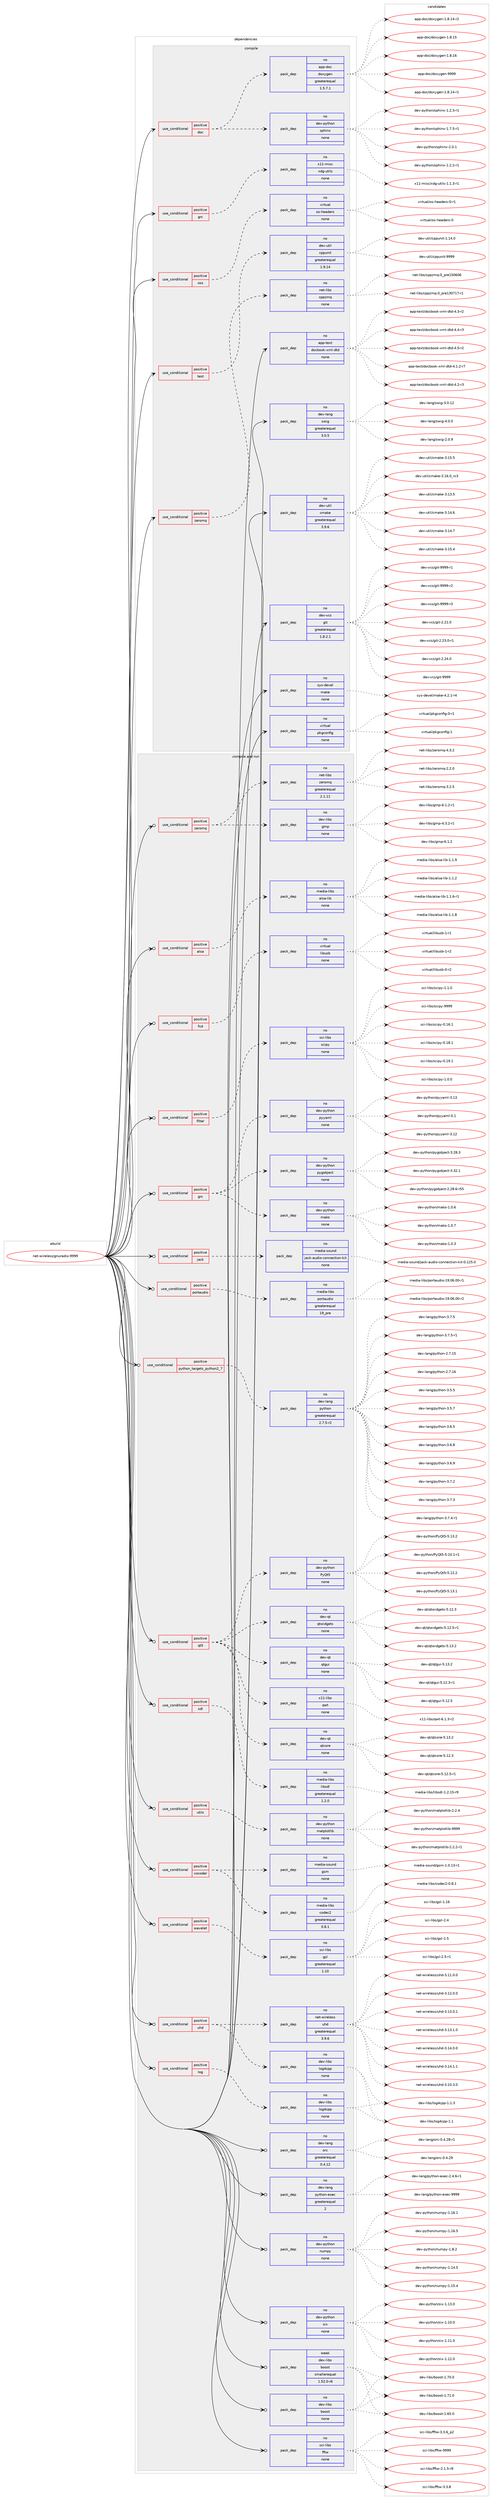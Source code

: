 digraph prolog {

# *************
# Graph options
# *************

newrank=true;
concentrate=true;
compound=true;
graph [rankdir=LR,fontname=Helvetica,fontsize=10,ranksep=1.5];#, ranksep=2.5, nodesep=0.2];
edge  [arrowhead=vee];
node  [fontname=Helvetica,fontsize=10];

# **********
# The ebuild
# **********

subgraph cluster_leftcol {
color=gray;
rank=same;
label=<<i>ebuild</i>>;
id [label="net-wireless/gnuradio-9999", color=red, width=4, href="../net-wireless/gnuradio-9999.svg"];
}

# ****************
# The dependencies
# ****************

subgraph cluster_midcol {
color=gray;
label=<<i>dependencies</i>>;
subgraph cluster_compile {
fillcolor="#eeeeee";
style=filled;
label=<<i>compile</i>>;
subgraph cond205932 {
dependency844242 [label=<<TABLE BORDER="0" CELLBORDER="1" CELLSPACING="0" CELLPADDING="4"><TR><TD ROWSPAN="3" CELLPADDING="10">use_conditional</TD></TR><TR><TD>positive</TD></TR><TR><TD>doc</TD></TR></TABLE>>, shape=none, color=red];
subgraph pack623400 {
dependency844243 [label=<<TABLE BORDER="0" CELLBORDER="1" CELLSPACING="0" CELLPADDING="4" WIDTH="220"><TR><TD ROWSPAN="6" CELLPADDING="30">pack_dep</TD></TR><TR><TD WIDTH="110">no</TD></TR><TR><TD>app-doc</TD></TR><TR><TD>doxygen</TD></TR><TR><TD>greaterequal</TD></TR><TR><TD>1.5.7.1</TD></TR></TABLE>>, shape=none, color=blue];
}
dependency844242:e -> dependency844243:w [weight=20,style="dashed",arrowhead="vee"];
subgraph pack623401 {
dependency844244 [label=<<TABLE BORDER="0" CELLBORDER="1" CELLSPACING="0" CELLPADDING="4" WIDTH="220"><TR><TD ROWSPAN="6" CELLPADDING="30">pack_dep</TD></TR><TR><TD WIDTH="110">no</TD></TR><TR><TD>dev-python</TD></TR><TR><TD>sphinx</TD></TR><TR><TD>none</TD></TR><TR><TD></TD></TR></TABLE>>, shape=none, color=blue];
}
dependency844242:e -> dependency844244:w [weight=20,style="dashed",arrowhead="vee"];
}
id:e -> dependency844242:w [weight=20,style="solid",arrowhead="vee"];
subgraph cond205933 {
dependency844245 [label=<<TABLE BORDER="0" CELLBORDER="1" CELLSPACING="0" CELLPADDING="4"><TR><TD ROWSPAN="3" CELLPADDING="10">use_conditional</TD></TR><TR><TD>positive</TD></TR><TR><TD>grc</TD></TR></TABLE>>, shape=none, color=red];
subgraph pack623402 {
dependency844246 [label=<<TABLE BORDER="0" CELLBORDER="1" CELLSPACING="0" CELLPADDING="4" WIDTH="220"><TR><TD ROWSPAN="6" CELLPADDING="30">pack_dep</TD></TR><TR><TD WIDTH="110">no</TD></TR><TR><TD>x11-misc</TD></TR><TR><TD>xdg-utils</TD></TR><TR><TD>none</TD></TR><TR><TD></TD></TR></TABLE>>, shape=none, color=blue];
}
dependency844245:e -> dependency844246:w [weight=20,style="dashed",arrowhead="vee"];
}
id:e -> dependency844245:w [weight=20,style="solid",arrowhead="vee"];
subgraph cond205934 {
dependency844247 [label=<<TABLE BORDER="0" CELLBORDER="1" CELLSPACING="0" CELLPADDING="4"><TR><TD ROWSPAN="3" CELLPADDING="10">use_conditional</TD></TR><TR><TD>positive</TD></TR><TR><TD>oss</TD></TR></TABLE>>, shape=none, color=red];
subgraph pack623403 {
dependency844248 [label=<<TABLE BORDER="0" CELLBORDER="1" CELLSPACING="0" CELLPADDING="4" WIDTH="220"><TR><TD ROWSPAN="6" CELLPADDING="30">pack_dep</TD></TR><TR><TD WIDTH="110">no</TD></TR><TR><TD>virtual</TD></TR><TR><TD>os-headers</TD></TR><TR><TD>none</TD></TR><TR><TD></TD></TR></TABLE>>, shape=none, color=blue];
}
dependency844247:e -> dependency844248:w [weight=20,style="dashed",arrowhead="vee"];
}
id:e -> dependency844247:w [weight=20,style="solid",arrowhead="vee"];
subgraph cond205935 {
dependency844249 [label=<<TABLE BORDER="0" CELLBORDER="1" CELLSPACING="0" CELLPADDING="4"><TR><TD ROWSPAN="3" CELLPADDING="10">use_conditional</TD></TR><TR><TD>positive</TD></TR><TR><TD>test</TD></TR></TABLE>>, shape=none, color=red];
subgraph pack623404 {
dependency844250 [label=<<TABLE BORDER="0" CELLBORDER="1" CELLSPACING="0" CELLPADDING="4" WIDTH="220"><TR><TD ROWSPAN="6" CELLPADDING="30">pack_dep</TD></TR><TR><TD WIDTH="110">no</TD></TR><TR><TD>dev-util</TD></TR><TR><TD>cppunit</TD></TR><TR><TD>greaterequal</TD></TR><TR><TD>1.9.14</TD></TR></TABLE>>, shape=none, color=blue];
}
dependency844249:e -> dependency844250:w [weight=20,style="dashed",arrowhead="vee"];
}
id:e -> dependency844249:w [weight=20,style="solid",arrowhead="vee"];
subgraph cond205936 {
dependency844251 [label=<<TABLE BORDER="0" CELLBORDER="1" CELLSPACING="0" CELLPADDING="4"><TR><TD ROWSPAN="3" CELLPADDING="10">use_conditional</TD></TR><TR><TD>positive</TD></TR><TR><TD>zeromq</TD></TR></TABLE>>, shape=none, color=red];
subgraph pack623405 {
dependency844252 [label=<<TABLE BORDER="0" CELLBORDER="1" CELLSPACING="0" CELLPADDING="4" WIDTH="220"><TR><TD ROWSPAN="6" CELLPADDING="30">pack_dep</TD></TR><TR><TD WIDTH="110">no</TD></TR><TR><TD>net-libs</TD></TR><TR><TD>cppzmq</TD></TR><TR><TD>none</TD></TR><TR><TD></TD></TR></TABLE>>, shape=none, color=blue];
}
dependency844251:e -> dependency844252:w [weight=20,style="dashed",arrowhead="vee"];
}
id:e -> dependency844251:w [weight=20,style="solid",arrowhead="vee"];
subgraph pack623406 {
dependency844253 [label=<<TABLE BORDER="0" CELLBORDER="1" CELLSPACING="0" CELLPADDING="4" WIDTH="220"><TR><TD ROWSPAN="6" CELLPADDING="30">pack_dep</TD></TR><TR><TD WIDTH="110">no</TD></TR><TR><TD>app-text</TD></TR><TR><TD>docbook-xml-dtd</TD></TR><TR><TD>none</TD></TR><TR><TD></TD></TR></TABLE>>, shape=none, color=blue];
}
id:e -> dependency844253:w [weight=20,style="solid",arrowhead="vee"];
subgraph pack623407 {
dependency844254 [label=<<TABLE BORDER="0" CELLBORDER="1" CELLSPACING="0" CELLPADDING="4" WIDTH="220"><TR><TD ROWSPAN="6" CELLPADDING="30">pack_dep</TD></TR><TR><TD WIDTH="110">no</TD></TR><TR><TD>dev-lang</TD></TR><TR><TD>swig</TD></TR><TR><TD>greaterequal</TD></TR><TR><TD>3.0.5</TD></TR></TABLE>>, shape=none, color=blue];
}
id:e -> dependency844254:w [weight=20,style="solid",arrowhead="vee"];
subgraph pack623408 {
dependency844255 [label=<<TABLE BORDER="0" CELLBORDER="1" CELLSPACING="0" CELLPADDING="4" WIDTH="220"><TR><TD ROWSPAN="6" CELLPADDING="30">pack_dep</TD></TR><TR><TD WIDTH="110">no</TD></TR><TR><TD>dev-util</TD></TR><TR><TD>cmake</TD></TR><TR><TD>greaterequal</TD></TR><TR><TD>3.9.6</TD></TR></TABLE>>, shape=none, color=blue];
}
id:e -> dependency844255:w [weight=20,style="solid",arrowhead="vee"];
subgraph pack623409 {
dependency844256 [label=<<TABLE BORDER="0" CELLBORDER="1" CELLSPACING="0" CELLPADDING="4" WIDTH="220"><TR><TD ROWSPAN="6" CELLPADDING="30">pack_dep</TD></TR><TR><TD WIDTH="110">no</TD></TR><TR><TD>dev-vcs</TD></TR><TR><TD>git</TD></TR><TR><TD>greaterequal</TD></TR><TR><TD>1.8.2.1</TD></TR></TABLE>>, shape=none, color=blue];
}
id:e -> dependency844256:w [weight=20,style="solid",arrowhead="vee"];
subgraph pack623410 {
dependency844257 [label=<<TABLE BORDER="0" CELLBORDER="1" CELLSPACING="0" CELLPADDING="4" WIDTH="220"><TR><TD ROWSPAN="6" CELLPADDING="30">pack_dep</TD></TR><TR><TD WIDTH="110">no</TD></TR><TR><TD>sys-devel</TD></TR><TR><TD>make</TD></TR><TR><TD>none</TD></TR><TR><TD></TD></TR></TABLE>>, shape=none, color=blue];
}
id:e -> dependency844257:w [weight=20,style="solid",arrowhead="vee"];
subgraph pack623411 {
dependency844258 [label=<<TABLE BORDER="0" CELLBORDER="1" CELLSPACING="0" CELLPADDING="4" WIDTH="220"><TR><TD ROWSPAN="6" CELLPADDING="30">pack_dep</TD></TR><TR><TD WIDTH="110">no</TD></TR><TR><TD>virtual</TD></TR><TR><TD>pkgconfig</TD></TR><TR><TD>none</TD></TR><TR><TD></TD></TR></TABLE>>, shape=none, color=blue];
}
id:e -> dependency844258:w [weight=20,style="solid",arrowhead="vee"];
}
subgraph cluster_compileandrun {
fillcolor="#eeeeee";
style=filled;
label=<<i>compile and run</i>>;
subgraph cond205937 {
dependency844259 [label=<<TABLE BORDER="0" CELLBORDER="1" CELLSPACING="0" CELLPADDING="4"><TR><TD ROWSPAN="3" CELLPADDING="10">use_conditional</TD></TR><TR><TD>positive</TD></TR><TR><TD>alsa</TD></TR></TABLE>>, shape=none, color=red];
subgraph pack623412 {
dependency844260 [label=<<TABLE BORDER="0" CELLBORDER="1" CELLSPACING="0" CELLPADDING="4" WIDTH="220"><TR><TD ROWSPAN="6" CELLPADDING="30">pack_dep</TD></TR><TR><TD WIDTH="110">no</TD></TR><TR><TD>media-libs</TD></TR><TR><TD>alsa-lib</TD></TR><TR><TD>none</TD></TR><TR><TD></TD></TR></TABLE>>, shape=none, color=blue];
}
dependency844259:e -> dependency844260:w [weight=20,style="dashed",arrowhead="vee"];
}
id:e -> dependency844259:w [weight=20,style="solid",arrowhead="odotvee"];
subgraph cond205938 {
dependency844261 [label=<<TABLE BORDER="0" CELLBORDER="1" CELLSPACING="0" CELLPADDING="4"><TR><TD ROWSPAN="3" CELLPADDING="10">use_conditional</TD></TR><TR><TD>positive</TD></TR><TR><TD>fcd</TD></TR></TABLE>>, shape=none, color=red];
subgraph pack623413 {
dependency844262 [label=<<TABLE BORDER="0" CELLBORDER="1" CELLSPACING="0" CELLPADDING="4" WIDTH="220"><TR><TD ROWSPAN="6" CELLPADDING="30">pack_dep</TD></TR><TR><TD WIDTH="110">no</TD></TR><TR><TD>virtual</TD></TR><TR><TD>libusb</TD></TR><TR><TD>none</TD></TR><TR><TD></TD></TR></TABLE>>, shape=none, color=blue];
}
dependency844261:e -> dependency844262:w [weight=20,style="dashed",arrowhead="vee"];
}
id:e -> dependency844261:w [weight=20,style="solid",arrowhead="odotvee"];
subgraph cond205939 {
dependency844263 [label=<<TABLE BORDER="0" CELLBORDER="1" CELLSPACING="0" CELLPADDING="4"><TR><TD ROWSPAN="3" CELLPADDING="10">use_conditional</TD></TR><TR><TD>positive</TD></TR><TR><TD>filter</TD></TR></TABLE>>, shape=none, color=red];
subgraph pack623414 {
dependency844264 [label=<<TABLE BORDER="0" CELLBORDER="1" CELLSPACING="0" CELLPADDING="4" WIDTH="220"><TR><TD ROWSPAN="6" CELLPADDING="30">pack_dep</TD></TR><TR><TD WIDTH="110">no</TD></TR><TR><TD>sci-libs</TD></TR><TR><TD>scipy</TD></TR><TR><TD>none</TD></TR><TR><TD></TD></TR></TABLE>>, shape=none, color=blue];
}
dependency844263:e -> dependency844264:w [weight=20,style="dashed",arrowhead="vee"];
}
id:e -> dependency844263:w [weight=20,style="solid",arrowhead="odotvee"];
subgraph cond205940 {
dependency844265 [label=<<TABLE BORDER="0" CELLBORDER="1" CELLSPACING="0" CELLPADDING="4"><TR><TD ROWSPAN="3" CELLPADDING="10">use_conditional</TD></TR><TR><TD>positive</TD></TR><TR><TD>grc</TD></TR></TABLE>>, shape=none, color=red];
subgraph pack623415 {
dependency844266 [label=<<TABLE BORDER="0" CELLBORDER="1" CELLSPACING="0" CELLPADDING="4" WIDTH="220"><TR><TD ROWSPAN="6" CELLPADDING="30">pack_dep</TD></TR><TR><TD WIDTH="110">no</TD></TR><TR><TD>dev-python</TD></TR><TR><TD>pygobject</TD></TR><TR><TD>none</TD></TR><TR><TD></TD></TR></TABLE>>, shape=none, color=blue];
}
dependency844265:e -> dependency844266:w [weight=20,style="dashed",arrowhead="vee"];
subgraph pack623416 {
dependency844267 [label=<<TABLE BORDER="0" CELLBORDER="1" CELLSPACING="0" CELLPADDING="4" WIDTH="220"><TR><TD ROWSPAN="6" CELLPADDING="30">pack_dep</TD></TR><TR><TD WIDTH="110">no</TD></TR><TR><TD>dev-python</TD></TR><TR><TD>pyyaml</TD></TR><TR><TD>none</TD></TR><TR><TD></TD></TR></TABLE>>, shape=none, color=blue];
}
dependency844265:e -> dependency844267:w [weight=20,style="dashed",arrowhead="vee"];
subgraph pack623417 {
dependency844268 [label=<<TABLE BORDER="0" CELLBORDER="1" CELLSPACING="0" CELLPADDING="4" WIDTH="220"><TR><TD ROWSPAN="6" CELLPADDING="30">pack_dep</TD></TR><TR><TD WIDTH="110">no</TD></TR><TR><TD>dev-python</TD></TR><TR><TD>mako</TD></TR><TR><TD>none</TD></TR><TR><TD></TD></TR></TABLE>>, shape=none, color=blue];
}
dependency844265:e -> dependency844268:w [weight=20,style="dashed",arrowhead="vee"];
}
id:e -> dependency844265:w [weight=20,style="solid",arrowhead="odotvee"];
subgraph cond205941 {
dependency844269 [label=<<TABLE BORDER="0" CELLBORDER="1" CELLSPACING="0" CELLPADDING="4"><TR><TD ROWSPAN="3" CELLPADDING="10">use_conditional</TD></TR><TR><TD>positive</TD></TR><TR><TD>jack</TD></TR></TABLE>>, shape=none, color=red];
subgraph pack623418 {
dependency844270 [label=<<TABLE BORDER="0" CELLBORDER="1" CELLSPACING="0" CELLPADDING="4" WIDTH="220"><TR><TD ROWSPAN="6" CELLPADDING="30">pack_dep</TD></TR><TR><TD WIDTH="110">no</TD></TR><TR><TD>media-sound</TD></TR><TR><TD>jack-audio-connection-kit</TD></TR><TR><TD>none</TD></TR><TR><TD></TD></TR></TABLE>>, shape=none, color=blue];
}
dependency844269:e -> dependency844270:w [weight=20,style="dashed",arrowhead="vee"];
}
id:e -> dependency844269:w [weight=20,style="solid",arrowhead="odotvee"];
subgraph cond205942 {
dependency844271 [label=<<TABLE BORDER="0" CELLBORDER="1" CELLSPACING="0" CELLPADDING="4"><TR><TD ROWSPAN="3" CELLPADDING="10">use_conditional</TD></TR><TR><TD>positive</TD></TR><TR><TD>log</TD></TR></TABLE>>, shape=none, color=red];
subgraph pack623419 {
dependency844272 [label=<<TABLE BORDER="0" CELLBORDER="1" CELLSPACING="0" CELLPADDING="4" WIDTH="220"><TR><TD ROWSPAN="6" CELLPADDING="30">pack_dep</TD></TR><TR><TD WIDTH="110">no</TD></TR><TR><TD>dev-libs</TD></TR><TR><TD>log4cpp</TD></TR><TR><TD>none</TD></TR><TR><TD></TD></TR></TABLE>>, shape=none, color=blue];
}
dependency844271:e -> dependency844272:w [weight=20,style="dashed",arrowhead="vee"];
}
id:e -> dependency844271:w [weight=20,style="solid",arrowhead="odotvee"];
subgraph cond205943 {
dependency844273 [label=<<TABLE BORDER="0" CELLBORDER="1" CELLSPACING="0" CELLPADDING="4"><TR><TD ROWSPAN="3" CELLPADDING="10">use_conditional</TD></TR><TR><TD>positive</TD></TR><TR><TD>portaudio</TD></TR></TABLE>>, shape=none, color=red];
subgraph pack623420 {
dependency844274 [label=<<TABLE BORDER="0" CELLBORDER="1" CELLSPACING="0" CELLPADDING="4" WIDTH="220"><TR><TD ROWSPAN="6" CELLPADDING="30">pack_dep</TD></TR><TR><TD WIDTH="110">no</TD></TR><TR><TD>media-libs</TD></TR><TR><TD>portaudio</TD></TR><TR><TD>greaterequal</TD></TR><TR><TD>19_pre</TD></TR></TABLE>>, shape=none, color=blue];
}
dependency844273:e -> dependency844274:w [weight=20,style="dashed",arrowhead="vee"];
}
id:e -> dependency844273:w [weight=20,style="solid",arrowhead="odotvee"];
subgraph cond205944 {
dependency844275 [label=<<TABLE BORDER="0" CELLBORDER="1" CELLSPACING="0" CELLPADDING="4"><TR><TD ROWSPAN="3" CELLPADDING="10">use_conditional</TD></TR><TR><TD>positive</TD></TR><TR><TD>python_targets_python2_7</TD></TR></TABLE>>, shape=none, color=red];
subgraph pack623421 {
dependency844276 [label=<<TABLE BORDER="0" CELLBORDER="1" CELLSPACING="0" CELLPADDING="4" WIDTH="220"><TR><TD ROWSPAN="6" CELLPADDING="30">pack_dep</TD></TR><TR><TD WIDTH="110">no</TD></TR><TR><TD>dev-lang</TD></TR><TR><TD>python</TD></TR><TR><TD>greaterequal</TD></TR><TR><TD>2.7.5-r2</TD></TR></TABLE>>, shape=none, color=blue];
}
dependency844275:e -> dependency844276:w [weight=20,style="dashed",arrowhead="vee"];
}
id:e -> dependency844275:w [weight=20,style="solid",arrowhead="odotvee"];
subgraph cond205945 {
dependency844277 [label=<<TABLE BORDER="0" CELLBORDER="1" CELLSPACING="0" CELLPADDING="4"><TR><TD ROWSPAN="3" CELLPADDING="10">use_conditional</TD></TR><TR><TD>positive</TD></TR><TR><TD>qt5</TD></TR></TABLE>>, shape=none, color=red];
subgraph pack623422 {
dependency844278 [label=<<TABLE BORDER="0" CELLBORDER="1" CELLSPACING="0" CELLPADDING="4" WIDTH="220"><TR><TD ROWSPAN="6" CELLPADDING="30">pack_dep</TD></TR><TR><TD WIDTH="110">no</TD></TR><TR><TD>dev-python</TD></TR><TR><TD>PyQt5</TD></TR><TR><TD>none</TD></TR><TR><TD></TD></TR></TABLE>>, shape=none, color=blue];
}
dependency844277:e -> dependency844278:w [weight=20,style="dashed",arrowhead="vee"];
subgraph pack623423 {
dependency844279 [label=<<TABLE BORDER="0" CELLBORDER="1" CELLSPACING="0" CELLPADDING="4" WIDTH="220"><TR><TD ROWSPAN="6" CELLPADDING="30">pack_dep</TD></TR><TR><TD WIDTH="110">no</TD></TR><TR><TD>dev-qt</TD></TR><TR><TD>qtcore</TD></TR><TR><TD>none</TD></TR><TR><TD></TD></TR></TABLE>>, shape=none, color=blue];
}
dependency844277:e -> dependency844279:w [weight=20,style="dashed",arrowhead="vee"];
subgraph pack623424 {
dependency844280 [label=<<TABLE BORDER="0" CELLBORDER="1" CELLSPACING="0" CELLPADDING="4" WIDTH="220"><TR><TD ROWSPAN="6" CELLPADDING="30">pack_dep</TD></TR><TR><TD WIDTH="110">no</TD></TR><TR><TD>dev-qt</TD></TR><TR><TD>qtgui</TD></TR><TR><TD>none</TD></TR><TR><TD></TD></TR></TABLE>>, shape=none, color=blue];
}
dependency844277:e -> dependency844280:w [weight=20,style="dashed",arrowhead="vee"];
subgraph pack623425 {
dependency844281 [label=<<TABLE BORDER="0" CELLBORDER="1" CELLSPACING="0" CELLPADDING="4" WIDTH="220"><TR><TD ROWSPAN="6" CELLPADDING="30">pack_dep</TD></TR><TR><TD WIDTH="110">no</TD></TR><TR><TD>dev-qt</TD></TR><TR><TD>qtwidgets</TD></TR><TR><TD>none</TD></TR><TR><TD></TD></TR></TABLE>>, shape=none, color=blue];
}
dependency844277:e -> dependency844281:w [weight=20,style="dashed",arrowhead="vee"];
subgraph pack623426 {
dependency844282 [label=<<TABLE BORDER="0" CELLBORDER="1" CELLSPACING="0" CELLPADDING="4" WIDTH="220"><TR><TD ROWSPAN="6" CELLPADDING="30">pack_dep</TD></TR><TR><TD WIDTH="110">no</TD></TR><TR><TD>x11-libs</TD></TR><TR><TD>qwt</TD></TR><TR><TD>none</TD></TR><TR><TD></TD></TR></TABLE>>, shape=none, color=blue];
}
dependency844277:e -> dependency844282:w [weight=20,style="dashed",arrowhead="vee"];
}
id:e -> dependency844277:w [weight=20,style="solid",arrowhead="odotvee"];
subgraph cond205946 {
dependency844283 [label=<<TABLE BORDER="0" CELLBORDER="1" CELLSPACING="0" CELLPADDING="4"><TR><TD ROWSPAN="3" CELLPADDING="10">use_conditional</TD></TR><TR><TD>positive</TD></TR><TR><TD>sdl</TD></TR></TABLE>>, shape=none, color=red];
subgraph pack623427 {
dependency844284 [label=<<TABLE BORDER="0" CELLBORDER="1" CELLSPACING="0" CELLPADDING="4" WIDTH="220"><TR><TD ROWSPAN="6" CELLPADDING="30">pack_dep</TD></TR><TR><TD WIDTH="110">no</TD></TR><TR><TD>media-libs</TD></TR><TR><TD>libsdl</TD></TR><TR><TD>greaterequal</TD></TR><TR><TD>1.2.0</TD></TR></TABLE>>, shape=none, color=blue];
}
dependency844283:e -> dependency844284:w [weight=20,style="dashed",arrowhead="vee"];
}
id:e -> dependency844283:w [weight=20,style="solid",arrowhead="odotvee"];
subgraph cond205947 {
dependency844285 [label=<<TABLE BORDER="0" CELLBORDER="1" CELLSPACING="0" CELLPADDING="4"><TR><TD ROWSPAN="3" CELLPADDING="10">use_conditional</TD></TR><TR><TD>positive</TD></TR><TR><TD>uhd</TD></TR></TABLE>>, shape=none, color=red];
subgraph pack623428 {
dependency844286 [label=<<TABLE BORDER="0" CELLBORDER="1" CELLSPACING="0" CELLPADDING="4" WIDTH="220"><TR><TD ROWSPAN="6" CELLPADDING="30">pack_dep</TD></TR><TR><TD WIDTH="110">no</TD></TR><TR><TD>net-wireless</TD></TR><TR><TD>uhd</TD></TR><TR><TD>greaterequal</TD></TR><TR><TD>3.9.6</TD></TR></TABLE>>, shape=none, color=blue];
}
dependency844285:e -> dependency844286:w [weight=20,style="dashed",arrowhead="vee"];
subgraph pack623429 {
dependency844287 [label=<<TABLE BORDER="0" CELLBORDER="1" CELLSPACING="0" CELLPADDING="4" WIDTH="220"><TR><TD ROWSPAN="6" CELLPADDING="30">pack_dep</TD></TR><TR><TD WIDTH="110">no</TD></TR><TR><TD>dev-libs</TD></TR><TR><TD>log4cpp</TD></TR><TR><TD>none</TD></TR><TR><TD></TD></TR></TABLE>>, shape=none, color=blue];
}
dependency844285:e -> dependency844287:w [weight=20,style="dashed",arrowhead="vee"];
}
id:e -> dependency844285:w [weight=20,style="solid",arrowhead="odotvee"];
subgraph cond205948 {
dependency844288 [label=<<TABLE BORDER="0" CELLBORDER="1" CELLSPACING="0" CELLPADDING="4"><TR><TD ROWSPAN="3" CELLPADDING="10">use_conditional</TD></TR><TR><TD>positive</TD></TR><TR><TD>utils</TD></TR></TABLE>>, shape=none, color=red];
subgraph pack623430 {
dependency844289 [label=<<TABLE BORDER="0" CELLBORDER="1" CELLSPACING="0" CELLPADDING="4" WIDTH="220"><TR><TD ROWSPAN="6" CELLPADDING="30">pack_dep</TD></TR><TR><TD WIDTH="110">no</TD></TR><TR><TD>dev-python</TD></TR><TR><TD>matplotlib</TD></TR><TR><TD>none</TD></TR><TR><TD></TD></TR></TABLE>>, shape=none, color=blue];
}
dependency844288:e -> dependency844289:w [weight=20,style="dashed",arrowhead="vee"];
}
id:e -> dependency844288:w [weight=20,style="solid",arrowhead="odotvee"];
subgraph cond205949 {
dependency844290 [label=<<TABLE BORDER="0" CELLBORDER="1" CELLSPACING="0" CELLPADDING="4"><TR><TD ROWSPAN="3" CELLPADDING="10">use_conditional</TD></TR><TR><TD>positive</TD></TR><TR><TD>vocoder</TD></TR></TABLE>>, shape=none, color=red];
subgraph pack623431 {
dependency844291 [label=<<TABLE BORDER="0" CELLBORDER="1" CELLSPACING="0" CELLPADDING="4" WIDTH="220"><TR><TD ROWSPAN="6" CELLPADDING="30">pack_dep</TD></TR><TR><TD WIDTH="110">no</TD></TR><TR><TD>media-sound</TD></TR><TR><TD>gsm</TD></TR><TR><TD>none</TD></TR><TR><TD></TD></TR></TABLE>>, shape=none, color=blue];
}
dependency844290:e -> dependency844291:w [weight=20,style="dashed",arrowhead="vee"];
subgraph pack623432 {
dependency844292 [label=<<TABLE BORDER="0" CELLBORDER="1" CELLSPACING="0" CELLPADDING="4" WIDTH="220"><TR><TD ROWSPAN="6" CELLPADDING="30">pack_dep</TD></TR><TR><TD WIDTH="110">no</TD></TR><TR><TD>media-libs</TD></TR><TR><TD>codec2</TD></TR><TR><TD>greaterequal</TD></TR><TR><TD>0.8.1</TD></TR></TABLE>>, shape=none, color=blue];
}
dependency844290:e -> dependency844292:w [weight=20,style="dashed",arrowhead="vee"];
}
id:e -> dependency844290:w [weight=20,style="solid",arrowhead="odotvee"];
subgraph cond205950 {
dependency844293 [label=<<TABLE BORDER="0" CELLBORDER="1" CELLSPACING="0" CELLPADDING="4"><TR><TD ROWSPAN="3" CELLPADDING="10">use_conditional</TD></TR><TR><TD>positive</TD></TR><TR><TD>wavelet</TD></TR></TABLE>>, shape=none, color=red];
subgraph pack623433 {
dependency844294 [label=<<TABLE BORDER="0" CELLBORDER="1" CELLSPACING="0" CELLPADDING="4" WIDTH="220"><TR><TD ROWSPAN="6" CELLPADDING="30">pack_dep</TD></TR><TR><TD WIDTH="110">no</TD></TR><TR><TD>sci-libs</TD></TR><TR><TD>gsl</TD></TR><TR><TD>greaterequal</TD></TR><TR><TD>1.10</TD></TR></TABLE>>, shape=none, color=blue];
}
dependency844293:e -> dependency844294:w [weight=20,style="dashed",arrowhead="vee"];
}
id:e -> dependency844293:w [weight=20,style="solid",arrowhead="odotvee"];
subgraph cond205951 {
dependency844295 [label=<<TABLE BORDER="0" CELLBORDER="1" CELLSPACING="0" CELLPADDING="4"><TR><TD ROWSPAN="3" CELLPADDING="10">use_conditional</TD></TR><TR><TD>positive</TD></TR><TR><TD>zeromq</TD></TR></TABLE>>, shape=none, color=red];
subgraph pack623434 {
dependency844296 [label=<<TABLE BORDER="0" CELLBORDER="1" CELLSPACING="0" CELLPADDING="4" WIDTH="220"><TR><TD ROWSPAN="6" CELLPADDING="30">pack_dep</TD></TR><TR><TD WIDTH="110">no</TD></TR><TR><TD>net-libs</TD></TR><TR><TD>zeromq</TD></TR><TR><TD>greaterequal</TD></TR><TR><TD>2.1.11</TD></TR></TABLE>>, shape=none, color=blue];
}
dependency844295:e -> dependency844296:w [weight=20,style="dashed",arrowhead="vee"];
subgraph pack623435 {
dependency844297 [label=<<TABLE BORDER="0" CELLBORDER="1" CELLSPACING="0" CELLPADDING="4" WIDTH="220"><TR><TD ROWSPAN="6" CELLPADDING="30">pack_dep</TD></TR><TR><TD WIDTH="110">no</TD></TR><TR><TD>dev-libs</TD></TR><TR><TD>gmp</TD></TR><TR><TD>none</TD></TR><TR><TD></TD></TR></TABLE>>, shape=none, color=blue];
}
dependency844295:e -> dependency844297:w [weight=20,style="dashed",arrowhead="vee"];
}
id:e -> dependency844295:w [weight=20,style="solid",arrowhead="odotvee"];
subgraph pack623436 {
dependency844298 [label=<<TABLE BORDER="0" CELLBORDER="1" CELLSPACING="0" CELLPADDING="4" WIDTH="220"><TR><TD ROWSPAN="6" CELLPADDING="30">pack_dep</TD></TR><TR><TD WIDTH="110">no</TD></TR><TR><TD>dev-lang</TD></TR><TR><TD>orc</TD></TR><TR><TD>greaterequal</TD></TR><TR><TD>0.4.12</TD></TR></TABLE>>, shape=none, color=blue];
}
id:e -> dependency844298:w [weight=20,style="solid",arrowhead="odotvee"];
subgraph pack623437 {
dependency844299 [label=<<TABLE BORDER="0" CELLBORDER="1" CELLSPACING="0" CELLPADDING="4" WIDTH="220"><TR><TD ROWSPAN="6" CELLPADDING="30">pack_dep</TD></TR><TR><TD WIDTH="110">no</TD></TR><TR><TD>dev-lang</TD></TR><TR><TD>python-exec</TD></TR><TR><TD>greaterequal</TD></TR><TR><TD>2</TD></TR></TABLE>>, shape=none, color=blue];
}
id:e -> dependency844299:w [weight=20,style="solid",arrowhead="odotvee"];
subgraph pack623438 {
dependency844300 [label=<<TABLE BORDER="0" CELLBORDER="1" CELLSPACING="0" CELLPADDING="4" WIDTH="220"><TR><TD ROWSPAN="6" CELLPADDING="30">pack_dep</TD></TR><TR><TD WIDTH="110">no</TD></TR><TR><TD>dev-libs</TD></TR><TR><TD>boost</TD></TR><TR><TD>none</TD></TR><TR><TD></TD></TR></TABLE>>, shape=none, color=blue];
}
id:e -> dependency844300:w [weight=20,style="solid",arrowhead="odotvee"];
subgraph pack623439 {
dependency844301 [label=<<TABLE BORDER="0" CELLBORDER="1" CELLSPACING="0" CELLPADDING="4" WIDTH="220"><TR><TD ROWSPAN="6" CELLPADDING="30">pack_dep</TD></TR><TR><TD WIDTH="110">no</TD></TR><TR><TD>dev-python</TD></TR><TR><TD>numpy</TD></TR><TR><TD>none</TD></TR><TR><TD></TD></TR></TABLE>>, shape=none, color=blue];
}
id:e -> dependency844301:w [weight=20,style="solid",arrowhead="odotvee"];
subgraph pack623440 {
dependency844302 [label=<<TABLE BORDER="0" CELLBORDER="1" CELLSPACING="0" CELLPADDING="4" WIDTH="220"><TR><TD ROWSPAN="6" CELLPADDING="30">pack_dep</TD></TR><TR><TD WIDTH="110">no</TD></TR><TR><TD>dev-python</TD></TR><TR><TD>six</TD></TR><TR><TD>none</TD></TR><TR><TD></TD></TR></TABLE>>, shape=none, color=blue];
}
id:e -> dependency844302:w [weight=20,style="solid",arrowhead="odotvee"];
subgraph pack623441 {
dependency844303 [label=<<TABLE BORDER="0" CELLBORDER="1" CELLSPACING="0" CELLPADDING="4" WIDTH="220"><TR><TD ROWSPAN="6" CELLPADDING="30">pack_dep</TD></TR><TR><TD WIDTH="110">no</TD></TR><TR><TD>sci-libs</TD></TR><TR><TD>fftw</TD></TR><TR><TD>none</TD></TR><TR><TD></TD></TR></TABLE>>, shape=none, color=blue];
}
id:e -> dependency844303:w [weight=20,style="solid",arrowhead="odotvee"];
subgraph pack623442 {
dependency844304 [label=<<TABLE BORDER="0" CELLBORDER="1" CELLSPACING="0" CELLPADDING="4" WIDTH="220"><TR><TD ROWSPAN="6" CELLPADDING="30">pack_dep</TD></TR><TR><TD WIDTH="110">weak</TD></TR><TR><TD>dev-libs</TD></TR><TR><TD>boost</TD></TR><TR><TD>smallerequal</TD></TR><TR><TD>1.52.0-r6</TD></TR></TABLE>>, shape=none, color=blue];
}
id:e -> dependency844304:w [weight=20,style="solid",arrowhead="odotvee"];
}
subgraph cluster_run {
fillcolor="#eeeeee";
style=filled;
label=<<i>run</i>>;
}
}

# **************
# The candidates
# **************

subgraph cluster_choices {
rank=same;
color=gray;
label=<<i>candidates</i>>;

subgraph choice623400 {
color=black;
nodesep=1;
choice97112112451001119947100111120121103101110454946564649524511449 [label="app-doc/doxygen-1.8.14-r1", color=red, width=4,href="../app-doc/doxygen-1.8.14-r1.svg"];
choice97112112451001119947100111120121103101110454946564649524511450 [label="app-doc/doxygen-1.8.14-r2", color=red, width=4,href="../app-doc/doxygen-1.8.14-r2.svg"];
choice9711211245100111994710011112012110310111045494656464953 [label="app-doc/doxygen-1.8.15", color=red, width=4,href="../app-doc/doxygen-1.8.15.svg"];
choice9711211245100111994710011112012110310111045494656464954 [label="app-doc/doxygen-1.8.16", color=red, width=4,href="../app-doc/doxygen-1.8.16.svg"];
choice971121124510011199471001111201211031011104557575757 [label="app-doc/doxygen-9999", color=red, width=4,href="../app-doc/doxygen-9999.svg"];
dependency844243:e -> choice97112112451001119947100111120121103101110454946564649524511449:w [style=dotted,weight="100"];
dependency844243:e -> choice97112112451001119947100111120121103101110454946564649524511450:w [style=dotted,weight="100"];
dependency844243:e -> choice9711211245100111994710011112012110310111045494656464953:w [style=dotted,weight="100"];
dependency844243:e -> choice9711211245100111994710011112012110310111045494656464954:w [style=dotted,weight="100"];
dependency844243:e -> choice971121124510011199471001111201211031011104557575757:w [style=dotted,weight="100"];
}
subgraph choice623401 {
color=black;
nodesep=1;
choice10010111845112121116104111110471151121041051101204549465046504511449 [label="dev-python/sphinx-1.2.2-r1", color=red, width=4,href="../dev-python/sphinx-1.2.2-r1.svg"];
choice10010111845112121116104111110471151121041051101204549465046514511449 [label="dev-python/sphinx-1.2.3-r1", color=red, width=4,href="../dev-python/sphinx-1.2.3-r1.svg"];
choice10010111845112121116104111110471151121041051101204549465546534511449 [label="dev-python/sphinx-1.7.5-r1", color=red, width=4,href="../dev-python/sphinx-1.7.5-r1.svg"];
choice1001011184511212111610411111047115112104105110120455046484649 [label="dev-python/sphinx-2.0.1", color=red, width=4,href="../dev-python/sphinx-2.0.1.svg"];
dependency844244:e -> choice10010111845112121116104111110471151121041051101204549465046504511449:w [style=dotted,weight="100"];
dependency844244:e -> choice10010111845112121116104111110471151121041051101204549465046514511449:w [style=dotted,weight="100"];
dependency844244:e -> choice10010111845112121116104111110471151121041051101204549465546534511449:w [style=dotted,weight="100"];
dependency844244:e -> choice1001011184511212111610411111047115112104105110120455046484649:w [style=dotted,weight="100"];
}
subgraph choice623402 {
color=black;
nodesep=1;
choice1204949451091051159947120100103451171161051081154549464946514511449 [label="x11-misc/xdg-utils-1.1.3-r1", color=red, width=4,href="../x11-misc/xdg-utils-1.1.3-r1.svg"];
dependency844246:e -> choice1204949451091051159947120100103451171161051081154549464946514511449:w [style=dotted,weight="100"];
}
subgraph choice623403 {
color=black;
nodesep=1;
choice118105114116117971084711111545104101971001011141154548 [label="virtual/os-headers-0", color=red, width=4,href="../virtual/os-headers-0.svg"];
choice1181051141161179710847111115451041019710010111411545484511449 [label="virtual/os-headers-0-r1", color=red, width=4,href="../virtual/os-headers-0-r1.svg"];
dependency844248:e -> choice118105114116117971084711111545104101971001011141154548:w [style=dotted,weight="100"];
dependency844248:e -> choice1181051141161179710847111115451041019710010111411545484511449:w [style=dotted,weight="100"];
}
subgraph choice623404 {
color=black;
nodesep=1;
choice10010111845117116105108479911211211711010511645494649524648 [label="dev-util/cppunit-1.14.0", color=red, width=4,href="../dev-util/cppunit-1.14.0.svg"];
choice1001011184511711610510847991121121171101051164557575757 [label="dev-util/cppunit-9999", color=red, width=4,href="../dev-util/cppunit-9999.svg"];
dependency844250:e -> choice10010111845117116105108479911211211711010511645494649524648:w [style=dotted,weight="100"];
dependency844250:e -> choice1001011184511711610510847991121121171101051164557575757:w [style=dotted,weight="100"];
}
subgraph choice623405 {
color=black;
nodesep=1;
choice110101116451081059811547991121121221091134548951121141014951485549554511449 [label="net-libs/cppzmq-0_pre130717-r1", color=red, width=4,href="../net-libs/cppzmq-0_pre130717-r1.svg"];
choice11010111645108105981154799112112122109113454895112114101495348544854 [label="net-libs/cppzmq-0_pre150606", color=red, width=4,href="../net-libs/cppzmq-0_pre150606.svg"];
dependency844252:e -> choice110101116451081059811547991121121221091134548951121141014951485549554511449:w [style=dotted,weight="100"];
dependency844252:e -> choice11010111645108105981154799112112122109113454895112114101495348544854:w [style=dotted,weight="100"];
}
subgraph choice623406 {
color=black;
nodesep=1;
choice971121124511610112011647100111999811111110745120109108451001161004552464946504511455 [label="app-text/docbook-xml-dtd-4.1.2-r7", color=red, width=4,href="../app-text/docbook-xml-dtd-4.1.2-r7.svg"];
choice97112112451161011201164710011199981111111074512010910845100116100455246504511451 [label="app-text/docbook-xml-dtd-4.2-r3", color=red, width=4,href="../app-text/docbook-xml-dtd-4.2-r3.svg"];
choice97112112451161011201164710011199981111111074512010910845100116100455246514511450 [label="app-text/docbook-xml-dtd-4.3-r2", color=red, width=4,href="../app-text/docbook-xml-dtd-4.3-r2.svg"];
choice97112112451161011201164710011199981111111074512010910845100116100455246524511451 [label="app-text/docbook-xml-dtd-4.4-r3", color=red, width=4,href="../app-text/docbook-xml-dtd-4.4-r3.svg"];
choice97112112451161011201164710011199981111111074512010910845100116100455246534511450 [label="app-text/docbook-xml-dtd-4.5-r2", color=red, width=4,href="../app-text/docbook-xml-dtd-4.5-r2.svg"];
dependency844253:e -> choice971121124511610112011647100111999811111110745120109108451001161004552464946504511455:w [style=dotted,weight="100"];
dependency844253:e -> choice97112112451161011201164710011199981111111074512010910845100116100455246504511451:w [style=dotted,weight="100"];
dependency844253:e -> choice97112112451161011201164710011199981111111074512010910845100116100455246514511450:w [style=dotted,weight="100"];
dependency844253:e -> choice97112112451161011201164710011199981111111074512010910845100116100455246524511451:w [style=dotted,weight="100"];
dependency844253:e -> choice97112112451161011201164710011199981111111074512010910845100116100455246534511450:w [style=dotted,weight="100"];
}
subgraph choice623407 {
color=black;
nodesep=1;
choice100101118451089711010347115119105103455046484657 [label="dev-lang/swig-2.0.9", color=red, width=4,href="../dev-lang/swig-2.0.9.svg"];
choice10010111845108971101034711511910510345514648464950 [label="dev-lang/swig-3.0.12", color=red, width=4,href="../dev-lang/swig-3.0.12.svg"];
choice100101118451089711010347115119105103455246484648 [label="dev-lang/swig-4.0.0", color=red, width=4,href="../dev-lang/swig-4.0.0.svg"];
dependency844254:e -> choice100101118451089711010347115119105103455046484657:w [style=dotted,weight="100"];
dependency844254:e -> choice10010111845108971101034711511910510345514648464950:w [style=dotted,weight="100"];
dependency844254:e -> choice100101118451089711010347115119105103455246484648:w [style=dotted,weight="100"];
}
subgraph choice623408 {
color=black;
nodesep=1;
choice1001011184511711610510847991099710710145514649514653 [label="dev-util/cmake-3.13.5", color=red, width=4,href="../dev-util/cmake-3.13.5.svg"];
choice1001011184511711610510847991099710710145514649524654 [label="dev-util/cmake-3.14.6", color=red, width=4,href="../dev-util/cmake-3.14.6.svg"];
choice1001011184511711610510847991099710710145514649524655 [label="dev-util/cmake-3.14.7", color=red, width=4,href="../dev-util/cmake-3.14.7.svg"];
choice1001011184511711610510847991099710710145514649534652 [label="dev-util/cmake-3.15.4", color=red, width=4,href="../dev-util/cmake-3.15.4.svg"];
choice1001011184511711610510847991099710710145514649534653 [label="dev-util/cmake-3.15.5", color=red, width=4,href="../dev-util/cmake-3.15.5.svg"];
choice1001011184511711610510847991099710710145514649544648951149951 [label="dev-util/cmake-3.16.0_rc3", color=red, width=4,href="../dev-util/cmake-3.16.0_rc3.svg"];
dependency844255:e -> choice1001011184511711610510847991099710710145514649514653:w [style=dotted,weight="100"];
dependency844255:e -> choice1001011184511711610510847991099710710145514649524654:w [style=dotted,weight="100"];
dependency844255:e -> choice1001011184511711610510847991099710710145514649524655:w [style=dotted,weight="100"];
dependency844255:e -> choice1001011184511711610510847991099710710145514649534652:w [style=dotted,weight="100"];
dependency844255:e -> choice1001011184511711610510847991099710710145514649534653:w [style=dotted,weight="100"];
dependency844255:e -> choice1001011184511711610510847991099710710145514649544648951149951:w [style=dotted,weight="100"];
}
subgraph choice623409 {
color=black;
nodesep=1;
choice10010111845118991154710310511645504650494648 [label="dev-vcs/git-2.21.0", color=red, width=4,href="../dev-vcs/git-2.21.0.svg"];
choice100101118451189911547103105116455046505146484511449 [label="dev-vcs/git-2.23.0-r1", color=red, width=4,href="../dev-vcs/git-2.23.0-r1.svg"];
choice10010111845118991154710310511645504650524648 [label="dev-vcs/git-2.24.0", color=red, width=4,href="../dev-vcs/git-2.24.0.svg"];
choice1001011184511899115471031051164557575757 [label="dev-vcs/git-9999", color=red, width=4,href="../dev-vcs/git-9999.svg"];
choice10010111845118991154710310511645575757574511449 [label="dev-vcs/git-9999-r1", color=red, width=4,href="../dev-vcs/git-9999-r1.svg"];
choice10010111845118991154710310511645575757574511450 [label="dev-vcs/git-9999-r2", color=red, width=4,href="../dev-vcs/git-9999-r2.svg"];
choice10010111845118991154710310511645575757574511451 [label="dev-vcs/git-9999-r3", color=red, width=4,href="../dev-vcs/git-9999-r3.svg"];
dependency844256:e -> choice10010111845118991154710310511645504650494648:w [style=dotted,weight="100"];
dependency844256:e -> choice100101118451189911547103105116455046505146484511449:w [style=dotted,weight="100"];
dependency844256:e -> choice10010111845118991154710310511645504650524648:w [style=dotted,weight="100"];
dependency844256:e -> choice1001011184511899115471031051164557575757:w [style=dotted,weight="100"];
dependency844256:e -> choice10010111845118991154710310511645575757574511449:w [style=dotted,weight="100"];
dependency844256:e -> choice10010111845118991154710310511645575757574511450:w [style=dotted,weight="100"];
dependency844256:e -> choice10010111845118991154710310511645575757574511451:w [style=dotted,weight="100"];
}
subgraph choice623410 {
color=black;
nodesep=1;
choice1151211154510010111810110847109971071014552465046494511452 [label="sys-devel/make-4.2.1-r4", color=red, width=4,href="../sys-devel/make-4.2.1-r4.svg"];
dependency844257:e -> choice1151211154510010111810110847109971071014552465046494511452:w [style=dotted,weight="100"];
}
subgraph choice623411 {
color=black;
nodesep=1;
choice11810511411611797108471121071039911111010210510345484511449 [label="virtual/pkgconfig-0-r1", color=red, width=4,href="../virtual/pkgconfig-0-r1.svg"];
choice1181051141161179710847112107103991111101021051034549 [label="virtual/pkgconfig-1", color=red, width=4,href="../virtual/pkgconfig-1.svg"];
dependency844258:e -> choice11810511411611797108471121071039911111010210510345484511449:w [style=dotted,weight="100"];
dependency844258:e -> choice1181051141161179710847112107103991111101021051034549:w [style=dotted,weight="100"];
}
subgraph choice623412 {
color=black;
nodesep=1;
choice1091011001059745108105981154797108115974510810598454946494650 [label="media-libs/alsa-lib-1.1.2", color=red, width=4,href="../media-libs/alsa-lib-1.1.2.svg"];
choice10910110010597451081059811547971081159745108105984549464946544511449 [label="media-libs/alsa-lib-1.1.6-r1", color=red, width=4,href="../media-libs/alsa-lib-1.1.6-r1.svg"];
choice1091011001059745108105981154797108115974510810598454946494656 [label="media-libs/alsa-lib-1.1.8", color=red, width=4,href="../media-libs/alsa-lib-1.1.8.svg"];
choice1091011001059745108105981154797108115974510810598454946494657 [label="media-libs/alsa-lib-1.1.9", color=red, width=4,href="../media-libs/alsa-lib-1.1.9.svg"];
dependency844260:e -> choice1091011001059745108105981154797108115974510810598454946494650:w [style=dotted,weight="100"];
dependency844260:e -> choice10910110010597451081059811547971081159745108105984549464946544511449:w [style=dotted,weight="100"];
dependency844260:e -> choice1091011001059745108105981154797108115974510810598454946494656:w [style=dotted,weight="100"];
dependency844260:e -> choice1091011001059745108105981154797108115974510810598454946494657:w [style=dotted,weight="100"];
}
subgraph choice623413 {
color=black;
nodesep=1;
choice1181051141161179710847108105981171159845484511450 [label="virtual/libusb-0-r2", color=red, width=4,href="../virtual/libusb-0-r2.svg"];
choice1181051141161179710847108105981171159845494511449 [label="virtual/libusb-1-r1", color=red, width=4,href="../virtual/libusb-1-r1.svg"];
choice1181051141161179710847108105981171159845494511450 [label="virtual/libusb-1-r2", color=red, width=4,href="../virtual/libusb-1-r2.svg"];
dependency844262:e -> choice1181051141161179710847108105981171159845484511450:w [style=dotted,weight="100"];
dependency844262:e -> choice1181051141161179710847108105981171159845494511449:w [style=dotted,weight="100"];
dependency844262:e -> choice1181051141161179710847108105981171159845494511450:w [style=dotted,weight="100"];
}
subgraph choice623414 {
color=black;
nodesep=1;
choice115991054510810598115471159910511212145484649544649 [label="sci-libs/scipy-0.16.1", color=red, width=4,href="../sci-libs/scipy-0.16.1.svg"];
choice115991054510810598115471159910511212145484649564649 [label="sci-libs/scipy-0.18.1", color=red, width=4,href="../sci-libs/scipy-0.18.1.svg"];
choice115991054510810598115471159910511212145484649574649 [label="sci-libs/scipy-0.19.1", color=red, width=4,href="../sci-libs/scipy-0.19.1.svg"];
choice1159910545108105981154711599105112121454946484648 [label="sci-libs/scipy-1.0.0", color=red, width=4,href="../sci-libs/scipy-1.0.0.svg"];
choice1159910545108105981154711599105112121454946494648 [label="sci-libs/scipy-1.1.0", color=red, width=4,href="../sci-libs/scipy-1.1.0.svg"];
choice11599105451081059811547115991051121214557575757 [label="sci-libs/scipy-9999", color=red, width=4,href="../sci-libs/scipy-9999.svg"];
dependency844264:e -> choice115991054510810598115471159910511212145484649544649:w [style=dotted,weight="100"];
dependency844264:e -> choice115991054510810598115471159910511212145484649564649:w [style=dotted,weight="100"];
dependency844264:e -> choice115991054510810598115471159910511212145484649574649:w [style=dotted,weight="100"];
dependency844264:e -> choice1159910545108105981154711599105112121454946484648:w [style=dotted,weight="100"];
dependency844264:e -> choice1159910545108105981154711599105112121454946494648:w [style=dotted,weight="100"];
dependency844264:e -> choice11599105451081059811547115991051121214557575757:w [style=dotted,weight="100"];
}
subgraph choice623415 {
color=black;
nodesep=1;
choice1001011184511212111610411111047112121103111981061019911645504650564654451145353 [label="dev-python/pygobject-2.28.6-r55", color=red, width=4,href="../dev-python/pygobject-2.28.6-r55.svg"];
choice1001011184511212111610411111047112121103111981061019911645514650564651 [label="dev-python/pygobject-3.28.3", color=red, width=4,href="../dev-python/pygobject-3.28.3.svg"];
choice1001011184511212111610411111047112121103111981061019911645514651504649 [label="dev-python/pygobject-3.32.1", color=red, width=4,href="../dev-python/pygobject-3.32.1.svg"];
dependency844266:e -> choice1001011184511212111610411111047112121103111981061019911645504650564654451145353:w [style=dotted,weight="100"];
dependency844266:e -> choice1001011184511212111610411111047112121103111981061019911645514650564651:w [style=dotted,weight="100"];
dependency844266:e -> choice1001011184511212111610411111047112121103111981061019911645514651504649:w [style=dotted,weight="100"];
}
subgraph choice623416 {
color=black;
nodesep=1;
choice1001011184511212111610411111047112121121971091084551464950 [label="dev-python/pyyaml-3.12", color=red, width=4,href="../dev-python/pyyaml-3.12.svg"];
choice1001011184511212111610411111047112121121971091084551464951 [label="dev-python/pyyaml-3.13", color=red, width=4,href="../dev-python/pyyaml-3.13.svg"];
choice10010111845112121116104111110471121211219710910845534649 [label="dev-python/pyyaml-5.1", color=red, width=4,href="../dev-python/pyyaml-5.1.svg"];
dependency844267:e -> choice1001011184511212111610411111047112121121971091084551464950:w [style=dotted,weight="100"];
dependency844267:e -> choice1001011184511212111610411111047112121121971091084551464951:w [style=dotted,weight="100"];
dependency844267:e -> choice10010111845112121116104111110471121211219710910845534649:w [style=dotted,weight="100"];
}
subgraph choice623417 {
color=black;
nodesep=1;
choice100101118451121211161041111104710997107111454946484651 [label="dev-python/mako-1.0.3", color=red, width=4,href="../dev-python/mako-1.0.3.svg"];
choice100101118451121211161041111104710997107111454946484654 [label="dev-python/mako-1.0.6", color=red, width=4,href="../dev-python/mako-1.0.6.svg"];
choice100101118451121211161041111104710997107111454946484655 [label="dev-python/mako-1.0.7", color=red, width=4,href="../dev-python/mako-1.0.7.svg"];
dependency844268:e -> choice100101118451121211161041111104710997107111454946484651:w [style=dotted,weight="100"];
dependency844268:e -> choice100101118451121211161041111104710997107111454946484654:w [style=dotted,weight="100"];
dependency844268:e -> choice100101118451121211161041111104710997107111454946484655:w [style=dotted,weight="100"];
}
subgraph choice623418 {
color=black;
nodesep=1;
choice10910110010597451151111171101004710697991074597117100105111459911111011010199116105111110451071051164548464950534648 [label="media-sound/jack-audio-connection-kit-0.125.0", color=red, width=4,href="../media-sound/jack-audio-connection-kit-0.125.0.svg"];
dependency844270:e -> choice10910110010597451151111171101004710697991074597117100105111459911111011010199116105111110451071051164548464950534648:w [style=dotted,weight="100"];
}
subgraph choice623419 {
color=black;
nodesep=1;
choice100101118451081059811547108111103529911211245494649 [label="dev-libs/log4cpp-1.1", color=red, width=4,href="../dev-libs/log4cpp-1.1.svg"];
choice1001011184510810598115471081111035299112112454946494651 [label="dev-libs/log4cpp-1.1.3", color=red, width=4,href="../dev-libs/log4cpp-1.1.3.svg"];
dependency844272:e -> choice100101118451081059811547108111103529911211245494649:w [style=dotted,weight="100"];
dependency844272:e -> choice1001011184510810598115471081111035299112112454946494651:w [style=dotted,weight="100"];
}
subgraph choice623420 {
color=black;
nodesep=1;
choice10910110010597451081059811547112111114116971171001051114549574648544648484511449 [label="media-libs/portaudio-19.06.00-r1", color=red, width=4,href="../media-libs/portaudio-19.06.00-r1.svg"];
choice10910110010597451081059811547112111114116971171001051114549574648544648484511450 [label="media-libs/portaudio-19.06.00-r2", color=red, width=4,href="../media-libs/portaudio-19.06.00-r2.svg"];
dependency844274:e -> choice10910110010597451081059811547112111114116971171001051114549574648544648484511449:w [style=dotted,weight="100"];
dependency844274:e -> choice10910110010597451081059811547112111114116971171001051114549574648544648484511450:w [style=dotted,weight="100"];
}
subgraph choice623421 {
color=black;
nodesep=1;
choice10010111845108971101034711212111610411111045504655464953 [label="dev-lang/python-2.7.15", color=red, width=4,href="../dev-lang/python-2.7.15.svg"];
choice10010111845108971101034711212111610411111045504655464954 [label="dev-lang/python-2.7.16", color=red, width=4,href="../dev-lang/python-2.7.16.svg"];
choice100101118451089711010347112121116104111110455146534653 [label="dev-lang/python-3.5.5", color=red, width=4,href="../dev-lang/python-3.5.5.svg"];
choice100101118451089711010347112121116104111110455146534655 [label="dev-lang/python-3.5.7", color=red, width=4,href="../dev-lang/python-3.5.7.svg"];
choice100101118451089711010347112121116104111110455146544653 [label="dev-lang/python-3.6.5", color=red, width=4,href="../dev-lang/python-3.6.5.svg"];
choice100101118451089711010347112121116104111110455146544656 [label="dev-lang/python-3.6.8", color=red, width=4,href="../dev-lang/python-3.6.8.svg"];
choice100101118451089711010347112121116104111110455146544657 [label="dev-lang/python-3.6.9", color=red, width=4,href="../dev-lang/python-3.6.9.svg"];
choice100101118451089711010347112121116104111110455146554650 [label="dev-lang/python-3.7.2", color=red, width=4,href="../dev-lang/python-3.7.2.svg"];
choice100101118451089711010347112121116104111110455146554651 [label="dev-lang/python-3.7.3", color=red, width=4,href="../dev-lang/python-3.7.3.svg"];
choice1001011184510897110103471121211161041111104551465546524511449 [label="dev-lang/python-3.7.4-r1", color=red, width=4,href="../dev-lang/python-3.7.4-r1.svg"];
choice100101118451089711010347112121116104111110455146554653 [label="dev-lang/python-3.7.5", color=red, width=4,href="../dev-lang/python-3.7.5.svg"];
choice1001011184510897110103471121211161041111104551465546534511449 [label="dev-lang/python-3.7.5-r1", color=red, width=4,href="../dev-lang/python-3.7.5-r1.svg"];
dependency844276:e -> choice10010111845108971101034711212111610411111045504655464953:w [style=dotted,weight="100"];
dependency844276:e -> choice10010111845108971101034711212111610411111045504655464954:w [style=dotted,weight="100"];
dependency844276:e -> choice100101118451089711010347112121116104111110455146534653:w [style=dotted,weight="100"];
dependency844276:e -> choice100101118451089711010347112121116104111110455146534655:w [style=dotted,weight="100"];
dependency844276:e -> choice100101118451089711010347112121116104111110455146544653:w [style=dotted,weight="100"];
dependency844276:e -> choice100101118451089711010347112121116104111110455146544656:w [style=dotted,weight="100"];
dependency844276:e -> choice100101118451089711010347112121116104111110455146544657:w [style=dotted,weight="100"];
dependency844276:e -> choice100101118451089711010347112121116104111110455146554650:w [style=dotted,weight="100"];
dependency844276:e -> choice100101118451089711010347112121116104111110455146554651:w [style=dotted,weight="100"];
dependency844276:e -> choice1001011184510897110103471121211161041111104551465546524511449:w [style=dotted,weight="100"];
dependency844276:e -> choice100101118451089711010347112121116104111110455146554653:w [style=dotted,weight="100"];
dependency844276:e -> choice1001011184510897110103471121211161041111104551465546534511449:w [style=dotted,weight="100"];
}
subgraph choice623422 {
color=black;
nodesep=1;
choice1001011184511212111610411111047801218111653455346494846494511449 [label="dev-python/PyQt5-5.10.1-r1", color=red, width=4,href="../dev-python/PyQt5-5.10.1-r1.svg"];
choice100101118451121211161041111104780121811165345534649504650 [label="dev-python/PyQt5-5.12.2", color=red, width=4,href="../dev-python/PyQt5-5.12.2.svg"];
choice100101118451121211161041111104780121811165345534649514649 [label="dev-python/PyQt5-5.13.1", color=red, width=4,href="../dev-python/PyQt5-5.13.1.svg"];
choice100101118451121211161041111104780121811165345534649514650 [label="dev-python/PyQt5-5.13.2", color=red, width=4,href="../dev-python/PyQt5-5.13.2.svg"];
dependency844278:e -> choice1001011184511212111610411111047801218111653455346494846494511449:w [style=dotted,weight="100"];
dependency844278:e -> choice100101118451121211161041111104780121811165345534649504650:w [style=dotted,weight="100"];
dependency844278:e -> choice100101118451121211161041111104780121811165345534649514649:w [style=dotted,weight="100"];
dependency844278:e -> choice100101118451121211161041111104780121811165345534649514650:w [style=dotted,weight="100"];
}
subgraph choice623423 {
color=black;
nodesep=1;
choice10010111845113116471131169911111410145534649504651 [label="dev-qt/qtcore-5.12.3", color=red, width=4,href="../dev-qt/qtcore-5.12.3.svg"];
choice100101118451131164711311699111114101455346495046534511449 [label="dev-qt/qtcore-5.12.5-r1", color=red, width=4,href="../dev-qt/qtcore-5.12.5-r1.svg"];
choice10010111845113116471131169911111410145534649514650 [label="dev-qt/qtcore-5.13.2", color=red, width=4,href="../dev-qt/qtcore-5.13.2.svg"];
dependency844279:e -> choice10010111845113116471131169911111410145534649504651:w [style=dotted,weight="100"];
dependency844279:e -> choice100101118451131164711311699111114101455346495046534511449:w [style=dotted,weight="100"];
dependency844279:e -> choice10010111845113116471131169911111410145534649514650:w [style=dotted,weight="100"];
}
subgraph choice623424 {
color=black;
nodesep=1;
choice1001011184511311647113116103117105455346495046514511449 [label="dev-qt/qtgui-5.12.3-r1", color=red, width=4,href="../dev-qt/qtgui-5.12.3-r1.svg"];
choice100101118451131164711311610311710545534649504653 [label="dev-qt/qtgui-5.12.5", color=red, width=4,href="../dev-qt/qtgui-5.12.5.svg"];
choice100101118451131164711311610311710545534649514650 [label="dev-qt/qtgui-5.13.2", color=red, width=4,href="../dev-qt/qtgui-5.13.2.svg"];
dependency844280:e -> choice1001011184511311647113116103117105455346495046514511449:w [style=dotted,weight="100"];
dependency844280:e -> choice100101118451131164711311610311710545534649504653:w [style=dotted,weight="100"];
dependency844280:e -> choice100101118451131164711311610311710545534649514650:w [style=dotted,weight="100"];
}
subgraph choice623425 {
color=black;
nodesep=1;
choice100101118451131164711311611910510010310111611545534649504651 [label="dev-qt/qtwidgets-5.12.3", color=red, width=4,href="../dev-qt/qtwidgets-5.12.3.svg"];
choice1001011184511311647113116119105100103101116115455346495046534511449 [label="dev-qt/qtwidgets-5.12.5-r1", color=red, width=4,href="../dev-qt/qtwidgets-5.12.5-r1.svg"];
choice100101118451131164711311611910510010310111611545534649514650 [label="dev-qt/qtwidgets-5.13.2", color=red, width=4,href="../dev-qt/qtwidgets-5.13.2.svg"];
dependency844281:e -> choice100101118451131164711311611910510010310111611545534649504651:w [style=dotted,weight="100"];
dependency844281:e -> choice1001011184511311647113116119105100103101116115455346495046534511449:w [style=dotted,weight="100"];
dependency844281:e -> choice100101118451131164711311611910510010310111611545534649514650:w [style=dotted,weight="100"];
}
subgraph choice623426 {
color=black;
nodesep=1;
choice12049494510810598115471131191164554464946514511450 [label="x11-libs/qwt-6.1.3-r2", color=red, width=4,href="../x11-libs/qwt-6.1.3-r2.svg"];
dependency844282:e -> choice12049494510810598115471131191164554464946514511450:w [style=dotted,weight="100"];
}
subgraph choice623427 {
color=black;
nodesep=1;
choice1091011001059745108105981154710810598115100108454946504649534511457 [label="media-libs/libsdl-1.2.15-r9", color=red, width=4,href="../media-libs/libsdl-1.2.15-r9.svg"];
dependency844284:e -> choice1091011001059745108105981154710810598115100108454946504649534511457:w [style=dotted,weight="100"];
}
subgraph choice623428 {
color=black;
nodesep=1;
choice1101011164511910511410110810111511547117104100455146494846514648 [label="net-wireless/uhd-3.10.3.0", color=red, width=4,href="../net-wireless/uhd-3.10.3.0.svg"];
choice1101011164511910511410110810111511547117104100455146494946484648 [label="net-wireless/uhd-3.11.0.0", color=red, width=4,href="../net-wireless/uhd-3.11.0.0.svg"];
choice1101011164511910511410110810111511547117104100455146495046484648 [label="net-wireless/uhd-3.12.0.0", color=red, width=4,href="../net-wireless/uhd-3.12.0.0.svg"];
choice1101011164511910511410110810111511547117104100455146495146484649 [label="net-wireless/uhd-3.13.0.1", color=red, width=4,href="../net-wireless/uhd-3.13.0.1.svg"];
choice1101011164511910511410110810111511547117104100455146495146494648 [label="net-wireless/uhd-3.13.1.0", color=red, width=4,href="../net-wireless/uhd-3.13.1.0.svg"];
choice1101011164511910511410110810111511547117104100455146495246484648 [label="net-wireless/uhd-3.14.0.0", color=red, width=4,href="../net-wireless/uhd-3.14.0.0.svg"];
choice1101011164511910511410110810111511547117104100455146495246494649 [label="net-wireless/uhd-3.14.1.1", color=red, width=4,href="../net-wireless/uhd-3.14.1.1.svg"];
dependency844286:e -> choice1101011164511910511410110810111511547117104100455146494846514648:w [style=dotted,weight="100"];
dependency844286:e -> choice1101011164511910511410110810111511547117104100455146494946484648:w [style=dotted,weight="100"];
dependency844286:e -> choice1101011164511910511410110810111511547117104100455146495046484648:w [style=dotted,weight="100"];
dependency844286:e -> choice1101011164511910511410110810111511547117104100455146495146484649:w [style=dotted,weight="100"];
dependency844286:e -> choice1101011164511910511410110810111511547117104100455146495146494648:w [style=dotted,weight="100"];
dependency844286:e -> choice1101011164511910511410110810111511547117104100455146495246484648:w [style=dotted,weight="100"];
dependency844286:e -> choice1101011164511910511410110810111511547117104100455146495246494649:w [style=dotted,weight="100"];
}
subgraph choice623429 {
color=black;
nodesep=1;
choice100101118451081059811547108111103529911211245494649 [label="dev-libs/log4cpp-1.1", color=red, width=4,href="../dev-libs/log4cpp-1.1.svg"];
choice1001011184510810598115471081111035299112112454946494651 [label="dev-libs/log4cpp-1.1.3", color=red, width=4,href="../dev-libs/log4cpp-1.1.3.svg"];
dependency844287:e -> choice100101118451081059811547108111103529911211245494649:w [style=dotted,weight="100"];
dependency844287:e -> choice1001011184510810598115471081111035299112112454946494651:w [style=dotted,weight="100"];
}
subgraph choice623430 {
color=black;
nodesep=1;
choice100101118451121211161041111104710997116112108111116108105984550465046504511449 [label="dev-python/matplotlib-2.2.2-r1", color=red, width=4,href="../dev-python/matplotlib-2.2.2-r1.svg"];
choice10010111845112121116104111110471099711611210811111610810598455046504652 [label="dev-python/matplotlib-2.2.4", color=red, width=4,href="../dev-python/matplotlib-2.2.4.svg"];
choice100101118451121211161041111104710997116112108111116108105984557575757 [label="dev-python/matplotlib-9999", color=red, width=4,href="../dev-python/matplotlib-9999.svg"];
dependency844289:e -> choice100101118451121211161041111104710997116112108111116108105984550465046504511449:w [style=dotted,weight="100"];
dependency844289:e -> choice10010111845112121116104111110471099711611210811111610810598455046504652:w [style=dotted,weight="100"];
dependency844289:e -> choice100101118451121211161041111104710997116112108111116108105984557575757:w [style=dotted,weight="100"];
}
subgraph choice623431 {
color=black;
nodesep=1;
choice109101100105974511511111711010047103115109454946484649514511449 [label="media-sound/gsm-1.0.13-r1", color=red, width=4,href="../media-sound/gsm-1.0.13-r1.svg"];
dependency844291:e -> choice109101100105974511511111711010047103115109454946484649514511449:w [style=dotted,weight="100"];
}
subgraph choice623432 {
color=black;
nodesep=1;
choice10910110010597451081059811547991111001019950454846564649 [label="media-libs/codec2-0.8.1", color=red, width=4,href="../media-libs/codec2-0.8.1.svg"];
dependency844292:e -> choice10910110010597451081059811547991111001019950454846564649:w [style=dotted,weight="100"];
}
subgraph choice623433 {
color=black;
nodesep=1;
choice115991054510810598115471031151084549464954 [label="sci-libs/gsl-1.16", color=red, width=4,href="../sci-libs/gsl-1.16.svg"];
choice1159910545108105981154710311510845504652 [label="sci-libs/gsl-2.4", color=red, width=4,href="../sci-libs/gsl-2.4.svg"];
choice1159910545108105981154710311510845504653 [label="sci-libs/gsl-2.5", color=red, width=4,href="../sci-libs/gsl-2.5.svg"];
choice11599105451081059811547103115108455046534511449 [label="sci-libs/gsl-2.5-r1", color=red, width=4,href="../sci-libs/gsl-2.5-r1.svg"];
dependency844294:e -> choice115991054510810598115471031151084549464954:w [style=dotted,weight="100"];
dependency844294:e -> choice1159910545108105981154710311510845504652:w [style=dotted,weight="100"];
dependency844294:e -> choice1159910545108105981154710311510845504653:w [style=dotted,weight="100"];
dependency844294:e -> choice11599105451081059811547103115108455046534511449:w [style=dotted,weight="100"];
}
subgraph choice623434 {
color=black;
nodesep=1;
choice110101116451081059811547122101114111109113455046504648 [label="net-libs/zeromq-2.2.0", color=red, width=4,href="../net-libs/zeromq-2.2.0.svg"];
choice110101116451081059811547122101114111109113455146504653 [label="net-libs/zeromq-3.2.5", color=red, width=4,href="../net-libs/zeromq-3.2.5.svg"];
choice110101116451081059811547122101114111109113455246514650 [label="net-libs/zeromq-4.3.2", color=red, width=4,href="../net-libs/zeromq-4.3.2.svg"];
dependency844296:e -> choice110101116451081059811547122101114111109113455046504648:w [style=dotted,weight="100"];
dependency844296:e -> choice110101116451081059811547122101114111109113455146504653:w [style=dotted,weight="100"];
dependency844296:e -> choice110101116451081059811547122101114111109113455246514650:w [style=dotted,weight="100"];
}
subgraph choice623435 {
color=black;
nodesep=1;
choice1001011184510810598115471031091124552465146504511449 [label="dev-libs/gmp-4.3.2-r1", color=red, width=4,href="../dev-libs/gmp-4.3.2-r1.svg"];
choice100101118451081059811547103109112455446494650 [label="dev-libs/gmp-6.1.2", color=red, width=4,href="../dev-libs/gmp-6.1.2.svg"];
choice1001011184510810598115471031091124554464946504511449 [label="dev-libs/gmp-6.1.2-r1", color=red, width=4,href="../dev-libs/gmp-6.1.2-r1.svg"];
dependency844297:e -> choice1001011184510810598115471031091124552465146504511449:w [style=dotted,weight="100"];
dependency844297:e -> choice100101118451081059811547103109112455446494650:w [style=dotted,weight="100"];
dependency844297:e -> choice1001011184510810598115471031091124554464946504511449:w [style=dotted,weight="100"];
}
subgraph choice623436 {
color=black;
nodesep=1;
choice10010111845108971101034711111499454846524650564511449 [label="dev-lang/orc-0.4.28-r1", color=red, width=4,href="../dev-lang/orc-0.4.28-r1.svg"];
choice1001011184510897110103471111149945484652465057 [label="dev-lang/orc-0.4.29", color=red, width=4,href="../dev-lang/orc-0.4.29.svg"];
dependency844298:e -> choice10010111845108971101034711111499454846524650564511449:w [style=dotted,weight="100"];
dependency844298:e -> choice1001011184510897110103471111149945484652465057:w [style=dotted,weight="100"];
}
subgraph choice623437 {
color=black;
nodesep=1;
choice10010111845108971101034711212111610411111045101120101994550465246544511449 [label="dev-lang/python-exec-2.4.6-r1", color=red, width=4,href="../dev-lang/python-exec-2.4.6-r1.svg"];
choice10010111845108971101034711212111610411111045101120101994557575757 [label="dev-lang/python-exec-9999", color=red, width=4,href="../dev-lang/python-exec-9999.svg"];
dependency844299:e -> choice10010111845108971101034711212111610411111045101120101994550465246544511449:w [style=dotted,weight="100"];
dependency844299:e -> choice10010111845108971101034711212111610411111045101120101994557575757:w [style=dotted,weight="100"];
}
subgraph choice623438 {
color=black;
nodesep=1;
choice1001011184510810598115479811111111511645494654534648 [label="dev-libs/boost-1.65.0", color=red, width=4,href="../dev-libs/boost-1.65.0.svg"];
choice1001011184510810598115479811111111511645494655484648 [label="dev-libs/boost-1.70.0", color=red, width=4,href="../dev-libs/boost-1.70.0.svg"];
choice1001011184510810598115479811111111511645494655494648 [label="dev-libs/boost-1.71.0", color=red, width=4,href="../dev-libs/boost-1.71.0.svg"];
dependency844300:e -> choice1001011184510810598115479811111111511645494654534648:w [style=dotted,weight="100"];
dependency844300:e -> choice1001011184510810598115479811111111511645494655484648:w [style=dotted,weight="100"];
dependency844300:e -> choice1001011184510810598115479811111111511645494655494648:w [style=dotted,weight="100"];
}
subgraph choice623439 {
color=black;
nodesep=1;
choice100101118451121211161041111104711011710911212145494649524653 [label="dev-python/numpy-1.14.5", color=red, width=4,href="../dev-python/numpy-1.14.5.svg"];
choice100101118451121211161041111104711011710911212145494649534652 [label="dev-python/numpy-1.15.4", color=red, width=4,href="../dev-python/numpy-1.15.4.svg"];
choice100101118451121211161041111104711011710911212145494649544649 [label="dev-python/numpy-1.16.1", color=red, width=4,href="../dev-python/numpy-1.16.1.svg"];
choice100101118451121211161041111104711011710911212145494649544653 [label="dev-python/numpy-1.16.5", color=red, width=4,href="../dev-python/numpy-1.16.5.svg"];
choice1001011184511212111610411111047110117109112121454946564650 [label="dev-python/numpy-1.8.2", color=red, width=4,href="../dev-python/numpy-1.8.2.svg"];
dependency844301:e -> choice100101118451121211161041111104711011710911212145494649524653:w [style=dotted,weight="100"];
dependency844301:e -> choice100101118451121211161041111104711011710911212145494649534652:w [style=dotted,weight="100"];
dependency844301:e -> choice100101118451121211161041111104711011710911212145494649544649:w [style=dotted,weight="100"];
dependency844301:e -> choice100101118451121211161041111104711011710911212145494649544653:w [style=dotted,weight="100"];
dependency844301:e -> choice1001011184511212111610411111047110117109112121454946564650:w [style=dotted,weight="100"];
}
subgraph choice623440 {
color=black;
nodesep=1;
choice100101118451121211161041111104711510512045494649484648 [label="dev-python/six-1.10.0", color=red, width=4,href="../dev-python/six-1.10.0.svg"];
choice100101118451121211161041111104711510512045494649494648 [label="dev-python/six-1.11.0", color=red, width=4,href="../dev-python/six-1.11.0.svg"];
choice100101118451121211161041111104711510512045494649504648 [label="dev-python/six-1.12.0", color=red, width=4,href="../dev-python/six-1.12.0.svg"];
choice100101118451121211161041111104711510512045494649514648 [label="dev-python/six-1.13.0", color=red, width=4,href="../dev-python/six-1.13.0.svg"];
dependency844302:e -> choice100101118451121211161041111104711510512045494649484648:w [style=dotted,weight="100"];
dependency844302:e -> choice100101118451121211161041111104711510512045494649494648:w [style=dotted,weight="100"];
dependency844302:e -> choice100101118451121211161041111104711510512045494649504648:w [style=dotted,weight="100"];
dependency844302:e -> choice100101118451121211161041111104711510512045494649514648:w [style=dotted,weight="100"];
}
subgraph choice623441 {
color=black;
nodesep=1;
choice115991054510810598115471021021161194550464946534511457 [label="sci-libs/fftw-2.1.5-r9", color=red, width=4,href="../sci-libs/fftw-2.1.5-r9.svg"];
choice115991054510810598115471021021161194551465146549511250 [label="sci-libs/fftw-3.3.6_p2", color=red, width=4,href="../sci-libs/fftw-3.3.6_p2.svg"];
choice11599105451081059811547102102116119455146514656 [label="sci-libs/fftw-3.3.8", color=red, width=4,href="../sci-libs/fftw-3.3.8.svg"];
choice115991054510810598115471021021161194557575757 [label="sci-libs/fftw-9999", color=red, width=4,href="../sci-libs/fftw-9999.svg"];
dependency844303:e -> choice115991054510810598115471021021161194550464946534511457:w [style=dotted,weight="100"];
dependency844303:e -> choice115991054510810598115471021021161194551465146549511250:w [style=dotted,weight="100"];
dependency844303:e -> choice11599105451081059811547102102116119455146514656:w [style=dotted,weight="100"];
dependency844303:e -> choice115991054510810598115471021021161194557575757:w [style=dotted,weight="100"];
}
subgraph choice623442 {
color=black;
nodesep=1;
choice1001011184510810598115479811111111511645494654534648 [label="dev-libs/boost-1.65.0", color=red, width=4,href="../dev-libs/boost-1.65.0.svg"];
choice1001011184510810598115479811111111511645494655484648 [label="dev-libs/boost-1.70.0", color=red, width=4,href="../dev-libs/boost-1.70.0.svg"];
choice1001011184510810598115479811111111511645494655494648 [label="dev-libs/boost-1.71.0", color=red, width=4,href="../dev-libs/boost-1.71.0.svg"];
dependency844304:e -> choice1001011184510810598115479811111111511645494654534648:w [style=dotted,weight="100"];
dependency844304:e -> choice1001011184510810598115479811111111511645494655484648:w [style=dotted,weight="100"];
dependency844304:e -> choice1001011184510810598115479811111111511645494655494648:w [style=dotted,weight="100"];
}
}

}
